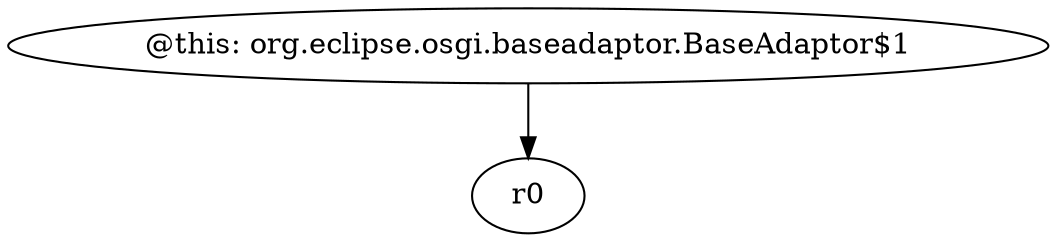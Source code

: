 digraph g {
0[label="@this: org.eclipse.osgi.baseadaptor.BaseAdaptor$1"]
1[label="r0"]
0->1[label=""]
}